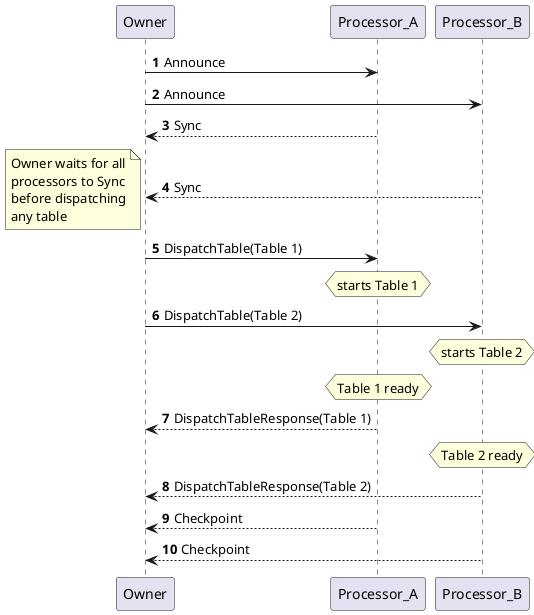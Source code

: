 @startuml
autonumber

Owner -> Processor_A: Announce
Owner -> Processor_B: Announce
Processor_A --> Owner: Sync
Processor_B --> Owner: Sync
note left
Owner waits for all
processors to Sync
before dispatching
any table
endnote

Owner -> Processor_A: DispatchTable(Table 1)
hnote over Processor_A
starts Table 1
endhnote

Owner -> Processor_B: DispatchTable(Table 2)
hnote over Processor_B
starts Table 2
endhnote

hnote over Processor_A
Table 1 ready
endhnote
Processor_A --> Owner: DispatchTableResponse(Table 1)
hnote over Processor_B
Table 2 ready
endhnote
Processor_B --> Owner: DispatchTableResponse(Table 2)

Processor_A --> Owner: Checkpoint
Processor_B --> Owner: Checkpoint

@enduml
